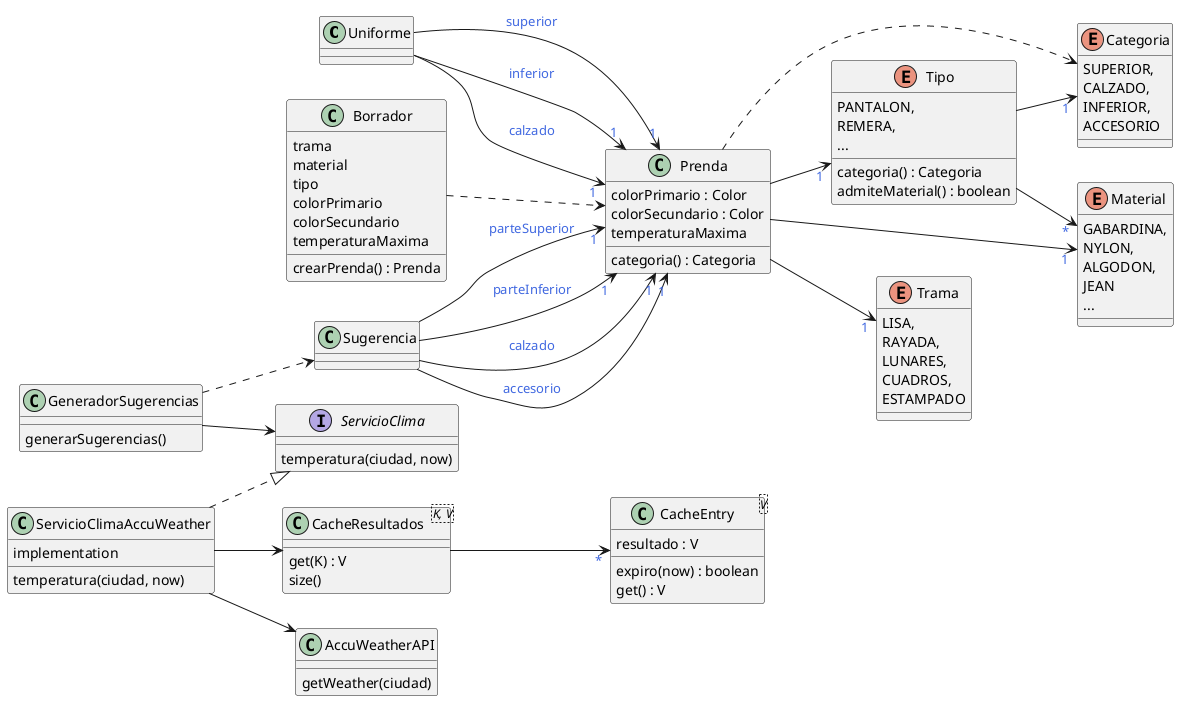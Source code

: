 @startuml
left to right direction
skinparam backgroundColor transparent
skinparam arrowFontColor royalblue

class Uniforme

together {
    class Prenda {
        colorPrimario : Color
        colorSecundario : Color
        temperaturaMaxima
        categoria() : Categoria
    }

    enum Trama {
        LISA,
        RAYADA,
        LUNARES,
        CUADROS,
        ESTAMPADO
    }

    enum Material {
        GABARDINA,
        NYLON,
        ALGODON,
        JEAN
        ...
    }

    enum Tipo {
        PANTALON,
        REMERA,
        ...

        categoria() : Categoria
        admiteMaterial() : boolean
    }

    enum Categoria {
        SUPERIOR,
        CALZADO,
        INFERIOR,
        ACCESORIO
    }

    Prenda --> "1" Material
    Prenda --> "1" Trama
    Prenda --> "1" Tipo

    Prenda ..> Categoria

    Tipo --> "1" Categoria
    Tipo --> "*" Material
}

class Borrador {
    trama
    material
    tipo
    colorPrimario
    colorSecundario
    temperaturaMaxima

    crearPrenda() : Prenda
}

class GeneradorSugerencias {
    generarSugerencias()
}

interface ServicioClima {
    temperatura(ciudad, now)
}

class ServicioClimaAccuWeather {
    implementation
    temperatura(ciudad, now)
}

class "CacheResultados<K, V>" as CacheResultados_K_V {
    get(K) : V
    size()
}

class "CacheEntry<V>" as CacheEntry_V {
    resultado : V
    expiro(now) : boolean
    get() : V
}

class AccuWeatherAPI {
    getWeather(ciudad)
}

Borrador ..> Prenda

Uniforme --> "1" Prenda : superior
Uniforme --> "1" Prenda : inferior
Uniforme --> "1" Prenda : calzado

Sugerencia --> "1" Prenda : parteSuperior
Sugerencia --> "1" Prenda : parteInferior
Sugerencia --> "1" Prenda : calzado
Sugerencia --> "1" Prenda : accesorio

GeneradorSugerencias --> ServicioClima
GeneradorSugerencias ..> Sugerencia

ServicioClimaAccuWeather ..|> ServicioClima
ServicioClimaAccuWeather --> CacheResultados_K_V
ServicioClimaAccuWeather --> AccuWeatherAPI

CacheResultados_K_V --> "*" CacheEntry_V

@enduml

